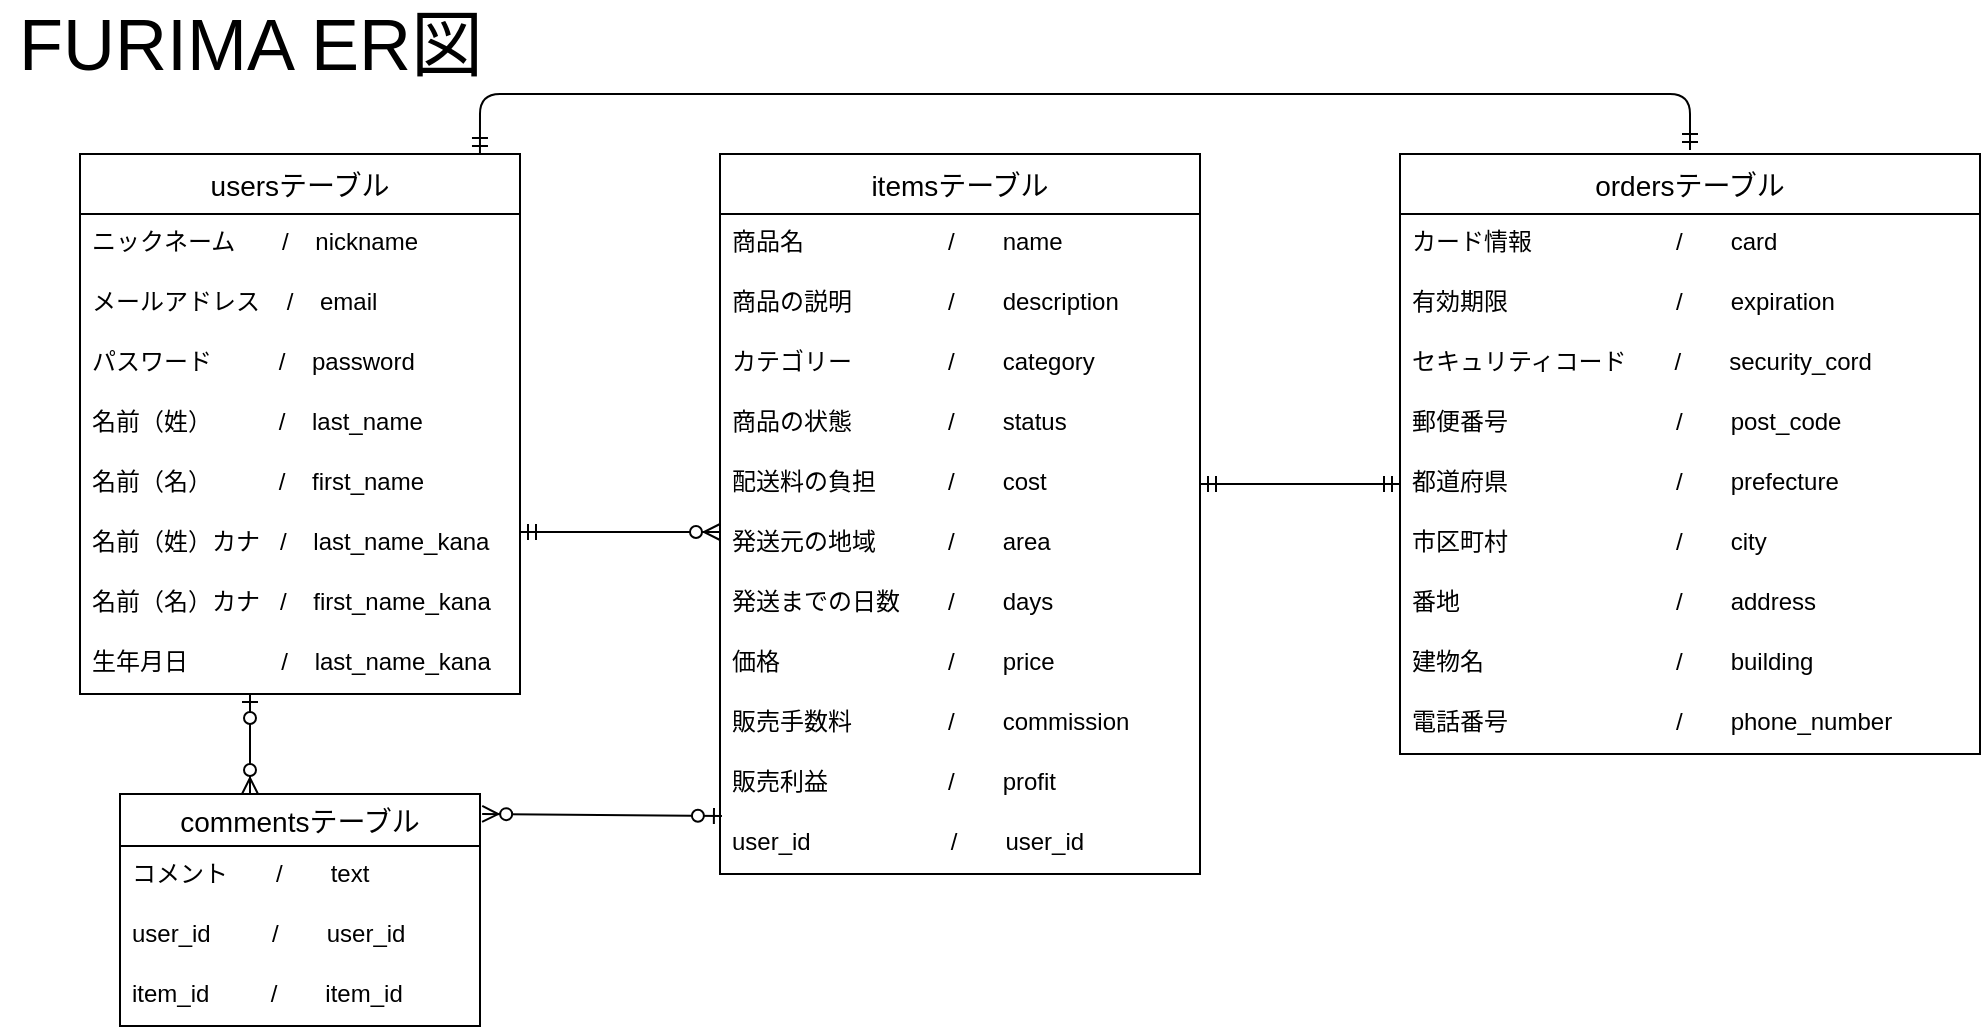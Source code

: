 <mxfile>
    <diagram id="dOW-kGyfcOs2Eu9_T7XQ" name="ページ1">
        <mxGraphModel dx="882" dy="586" grid="1" gridSize="10" guides="1" tooltips="1" connect="1" arrows="1" fold="1" page="1" pageScale="1" pageWidth="1169" pageHeight="827" math="0" shadow="0">
            <root>
                <mxCell id="0"/>
                <mxCell id="1" parent="0"/>
                <mxCell id="2" value="usersテーブル" style="swimlane;fontStyle=0;childLayout=stackLayout;horizontal=1;startSize=30;horizontalStack=0;resizeParent=1;resizeParentMax=0;resizeLast=0;collapsible=1;marginBottom=0;align=center;fontSize=14;" parent="1" vertex="1">
                    <mxGeometry x="40" y="80" width="220" height="270" as="geometry"/>
                </mxCell>
                <mxCell id="3" value="ニックネーム       /    nickname" style="text;strokeColor=none;fillColor=none;spacingLeft=4;spacingRight=4;overflow=hidden;rotatable=0;points=[[0,0.5],[1,0.5]];portConstraint=eastwest;fontSize=12;" parent="2" vertex="1">
                    <mxGeometry y="30" width="220" height="30" as="geometry"/>
                </mxCell>
                <mxCell id="4" value="メールアドレス    /    email" style="text;strokeColor=none;fillColor=none;spacingLeft=4;spacingRight=4;overflow=hidden;rotatable=0;points=[[0,0.5],[1,0.5]];portConstraint=eastwest;fontSize=12;" parent="2" vertex="1">
                    <mxGeometry y="60" width="220" height="30" as="geometry"/>
                </mxCell>
                <mxCell id="5" value="パスワード          /    password" style="text;strokeColor=none;fillColor=none;spacingLeft=4;spacingRight=4;overflow=hidden;rotatable=0;points=[[0,0.5],[1,0.5]];portConstraint=eastwest;fontSize=12;" parent="2" vertex="1">
                    <mxGeometry y="90" width="220" height="30" as="geometry"/>
                </mxCell>
                <mxCell id="7" value="名前（姓）          /    last_name" style="text;strokeColor=none;fillColor=none;spacingLeft=4;spacingRight=4;overflow=hidden;rotatable=0;points=[[0,0.5],[1,0.5]];portConstraint=eastwest;fontSize=12;" parent="2" vertex="1">
                    <mxGeometry y="120" width="220" height="30" as="geometry"/>
                </mxCell>
                <mxCell id="10" value="名前（名）          /    first_name" style="text;strokeColor=none;fillColor=none;spacingLeft=4;spacingRight=4;overflow=hidden;rotatable=0;points=[[0,0.5],[1,0.5]];portConstraint=eastwest;fontSize=12;" parent="2" vertex="1">
                    <mxGeometry y="150" width="220" height="30" as="geometry"/>
                </mxCell>
                <mxCell id="11" value="名前（姓）カナ   /    last_name_kana" style="text;strokeColor=none;fillColor=none;spacingLeft=4;spacingRight=4;overflow=hidden;rotatable=0;points=[[0,0.5],[1,0.5]];portConstraint=eastwest;fontSize=12;" parent="2" vertex="1">
                    <mxGeometry y="180" width="220" height="30" as="geometry"/>
                </mxCell>
                <mxCell id="12" value="名前（名）カナ   /    first_name_kana" style="text;strokeColor=none;fillColor=none;spacingLeft=4;spacingRight=4;overflow=hidden;rotatable=0;points=[[0,0.5],[1,0.5]];portConstraint=eastwest;fontSize=12;" parent="2" vertex="1">
                    <mxGeometry y="210" width="220" height="30" as="geometry"/>
                </mxCell>
                <mxCell id="13" value="生年月日              /    last_name_kana" style="text;strokeColor=none;fillColor=none;spacingLeft=4;spacingRight=4;overflow=hidden;rotatable=0;points=[[0,0.5],[1,0.5]];portConstraint=eastwest;fontSize=12;" parent="2" vertex="1">
                    <mxGeometry y="240" width="220" height="30" as="geometry"/>
                </mxCell>
                <mxCell id="15" value="&lt;font style=&quot;font-size: 36px&quot;&gt;FURIMA ER図&lt;/font&gt;" style="text;html=1;align=center;verticalAlign=middle;resizable=0;points=[];autosize=1;strokeColor=none;fillColor=none;" parent="1" vertex="1">
                    <mxGeometry y="10" width="250" height="30" as="geometry"/>
                </mxCell>
                <mxCell id="16" value="itemsテーブル" style="swimlane;fontStyle=0;childLayout=stackLayout;horizontal=1;startSize=30;horizontalStack=0;resizeParent=1;resizeParentMax=0;resizeLast=0;collapsible=1;marginBottom=0;align=center;fontSize=14;" parent="1" vertex="1">
                    <mxGeometry x="360" y="80" width="240" height="360" as="geometry"/>
                </mxCell>
                <mxCell id="18" value="商品名　　　　　　/　　name" style="text;strokeColor=none;fillColor=none;spacingLeft=4;spacingRight=4;overflow=hidden;rotatable=0;points=[[0,0.5],[1,0.5]];portConstraint=eastwest;fontSize=12;" parent="16" vertex="1">
                    <mxGeometry y="30" width="240" height="30" as="geometry"/>
                </mxCell>
                <mxCell id="19" value="商品の説明　　　　/　　description" style="text;strokeColor=none;fillColor=none;spacingLeft=4;spacingRight=4;overflow=hidden;rotatable=0;points=[[0,0.5],[1,0.5]];portConstraint=eastwest;fontSize=12;" parent="16" vertex="1">
                    <mxGeometry y="60" width="240" height="30" as="geometry"/>
                </mxCell>
                <mxCell id="20" value="カテゴリー　　　　/　　category" style="text;strokeColor=none;fillColor=none;spacingLeft=4;spacingRight=4;overflow=hidden;rotatable=0;points=[[0,0.5],[1,0.5]];portConstraint=eastwest;fontSize=12;" parent="16" vertex="1">
                    <mxGeometry y="90" width="240" height="30" as="geometry"/>
                </mxCell>
                <mxCell id="21" value="商品の状態　　　　/　　status" style="text;strokeColor=none;fillColor=none;spacingLeft=4;spacingRight=4;overflow=hidden;rotatable=0;points=[[0,0.5],[1,0.5]];portConstraint=eastwest;fontSize=12;" parent="16" vertex="1">
                    <mxGeometry y="120" width="240" height="30" as="geometry"/>
                </mxCell>
                <mxCell id="22" value="配送料の負担　　　/　　cost" style="text;strokeColor=none;fillColor=none;spacingLeft=4;spacingRight=4;overflow=hidden;rotatable=0;points=[[0,0.5],[1,0.5]];portConstraint=eastwest;fontSize=12;" parent="16" vertex="1">
                    <mxGeometry y="150" width="240" height="30" as="geometry"/>
                </mxCell>
                <mxCell id="23" value="発送元の地域　　　/　　area" style="text;strokeColor=none;fillColor=none;spacingLeft=4;spacingRight=4;overflow=hidden;rotatable=0;points=[[0,0.5],[1,0.5]];portConstraint=eastwest;fontSize=12;" parent="16" vertex="1">
                    <mxGeometry y="180" width="240" height="30" as="geometry"/>
                </mxCell>
                <mxCell id="25" value="発送までの日数　　/　　days" style="text;strokeColor=none;fillColor=none;spacingLeft=4;spacingRight=4;overflow=hidden;rotatable=0;points=[[0,0.5],[1,0.5]];portConstraint=eastwest;fontSize=12;" parent="16" vertex="1">
                    <mxGeometry y="210" width="240" height="30" as="geometry"/>
                </mxCell>
                <mxCell id="26" value="価格　　　　　　　/　　price" style="text;strokeColor=none;fillColor=none;spacingLeft=4;spacingRight=4;overflow=hidden;rotatable=0;points=[[0,0.5],[1,0.5]];portConstraint=eastwest;fontSize=12;" parent="16" vertex="1">
                    <mxGeometry y="240" width="240" height="30" as="geometry"/>
                </mxCell>
                <mxCell id="27" value="販売手数料　　　　/　　commission" style="text;strokeColor=none;fillColor=none;spacingLeft=4;spacingRight=4;overflow=hidden;rotatable=0;points=[[0,0.5],[1,0.5]];portConstraint=eastwest;fontSize=12;" parent="16" vertex="1">
                    <mxGeometry y="270" width="240" height="30" as="geometry"/>
                </mxCell>
                <mxCell id="28" value="販売利益　　　　　/　　profit" style="text;strokeColor=none;fillColor=none;spacingLeft=4;spacingRight=4;overflow=hidden;rotatable=0;points=[[0,0.5],[1,0.5]];portConstraint=eastwest;fontSize=12;" parent="16" vertex="1">
                    <mxGeometry y="300" width="240" height="30" as="geometry"/>
                </mxCell>
                <mxCell id="29" value="user_id　　　　　   /　　user_id" style="text;strokeColor=none;fillColor=none;spacingLeft=4;spacingRight=4;overflow=hidden;rotatable=0;points=[[0,0.5],[1,0.5]];portConstraint=eastwest;fontSize=12;" parent="16" vertex="1">
                    <mxGeometry y="330" width="240" height="30" as="geometry"/>
                </mxCell>
                <mxCell id="30" value="" style="edgeStyle=entityRelationEdgeStyle;fontSize=12;html=1;endArrow=ERzeroToMany;startArrow=ERmandOne;" parent="1" edge="1">
                    <mxGeometry width="100" height="100" relative="1" as="geometry">
                        <mxPoint x="260" y="269" as="sourcePoint"/>
                        <mxPoint x="360" y="269" as="targetPoint"/>
                    </mxGeometry>
                </mxCell>
                <mxCell id="31" value="ordersテーブル" style="swimlane;fontStyle=0;childLayout=stackLayout;horizontal=1;startSize=30;horizontalStack=0;resizeParent=1;resizeParentMax=0;resizeLast=0;collapsible=1;marginBottom=0;align=center;fontSize=14;" parent="1" vertex="1">
                    <mxGeometry x="700" y="80" width="290" height="300" as="geometry"/>
                </mxCell>
                <mxCell id="32" value="カード情報　　　　　　/　　card" style="text;strokeColor=none;fillColor=none;spacingLeft=4;spacingRight=4;overflow=hidden;rotatable=0;points=[[0,0.5],[1,0.5]];portConstraint=eastwest;fontSize=12;" parent="31" vertex="1">
                    <mxGeometry y="30" width="290" height="30" as="geometry"/>
                </mxCell>
                <mxCell id="33" value="有効期限　　　　　　　/　　expiration" style="text;strokeColor=none;fillColor=none;spacingLeft=4;spacingRight=4;overflow=hidden;rotatable=0;points=[[0,0.5],[1,0.5]];portConstraint=eastwest;fontSize=12;" parent="31" vertex="1">
                    <mxGeometry y="60" width="290" height="30" as="geometry"/>
                </mxCell>
                <mxCell id="34" value="セキュリティコード　　/　　security_cord" style="text;strokeColor=none;fillColor=none;spacingLeft=4;spacingRight=4;overflow=hidden;rotatable=0;points=[[0,0.5],[1,0.5]];portConstraint=eastwest;fontSize=12;" parent="31" vertex="1">
                    <mxGeometry y="90" width="290" height="30" as="geometry"/>
                </mxCell>
                <mxCell id="41" value="郵便番号　　　　　　　/　　post_code" style="text;strokeColor=none;fillColor=none;spacingLeft=4;spacingRight=4;overflow=hidden;rotatable=0;points=[[0,0.5],[1,0.5]];portConstraint=eastwest;fontSize=12;" parent="31" vertex="1">
                    <mxGeometry y="120" width="290" height="30" as="geometry"/>
                </mxCell>
                <mxCell id="42" value="都道府県　　　　　　　/　　prefecture" style="text;strokeColor=none;fillColor=none;spacingLeft=4;spacingRight=4;overflow=hidden;rotatable=0;points=[[0,0.5],[1,0.5]];portConstraint=eastwest;fontSize=12;" parent="31" vertex="1">
                    <mxGeometry y="150" width="290" height="30" as="geometry"/>
                </mxCell>
                <mxCell id="43" value="市区町村　　　　　　　/　　city" style="text;strokeColor=none;fillColor=none;spacingLeft=4;spacingRight=4;overflow=hidden;rotatable=0;points=[[0,0.5],[1,0.5]];portConstraint=eastwest;fontSize=12;" parent="31" vertex="1">
                    <mxGeometry y="180" width="290" height="30" as="geometry"/>
                </mxCell>
                <mxCell id="44" value="番地　　　　　　　　　/　　address" style="text;strokeColor=none;fillColor=none;spacingLeft=4;spacingRight=4;overflow=hidden;rotatable=0;points=[[0,0.5],[1,0.5]];portConstraint=eastwest;fontSize=12;" parent="31" vertex="1">
                    <mxGeometry y="210" width="290" height="30" as="geometry"/>
                </mxCell>
                <mxCell id="45" value="建物名　　　　　　　　/　　building" style="text;strokeColor=none;fillColor=none;spacingLeft=4;spacingRight=4;overflow=hidden;rotatable=0;points=[[0,0.5],[1,0.5]];portConstraint=eastwest;fontSize=12;" parent="31" vertex="1">
                    <mxGeometry y="240" width="290" height="30" as="geometry"/>
                </mxCell>
                <mxCell id="46" value="電話番号　　　　　　　/　　phone_number" style="text;strokeColor=none;fillColor=none;spacingLeft=4;spacingRight=4;overflow=hidden;rotatable=0;points=[[0,0.5],[1,0.5]];portConstraint=eastwest;fontSize=12;" parent="31" vertex="1">
                    <mxGeometry y="270" width="290" height="30" as="geometry"/>
                </mxCell>
                <mxCell id="35" value="commentsテーブル" style="swimlane;fontStyle=0;childLayout=stackLayout;horizontal=1;startSize=26;horizontalStack=0;resizeParent=1;resizeParentMax=0;resizeLast=0;collapsible=1;marginBottom=0;align=center;fontSize=14;" parent="1" vertex="1">
                    <mxGeometry x="60" y="400" width="180" height="116" as="geometry"/>
                </mxCell>
                <mxCell id="36" value="コメント　　/　　text" style="text;strokeColor=none;fillColor=none;spacingLeft=4;spacingRight=4;overflow=hidden;rotatable=0;points=[[0,0.5],[1,0.5]];portConstraint=eastwest;fontSize=12;" parent="35" vertex="1">
                    <mxGeometry y="26" width="180" height="30" as="geometry"/>
                </mxCell>
                <mxCell id="37" value="user_id　　  /　　user_id" style="text;strokeColor=none;fillColor=none;spacingLeft=4;spacingRight=4;overflow=hidden;rotatable=0;points=[[0,0.5],[1,0.5]];portConstraint=eastwest;fontSize=12;" parent="35" vertex="1">
                    <mxGeometry y="56" width="180" height="30" as="geometry"/>
                </mxCell>
                <mxCell id="38" value="item_id　　  /　　item_id" style="text;strokeColor=none;fillColor=none;spacingLeft=4;spacingRight=4;overflow=hidden;rotatable=0;points=[[0,0.5],[1,0.5]];portConstraint=eastwest;fontSize=12;" parent="35" vertex="1">
                    <mxGeometry y="86" width="180" height="30" as="geometry"/>
                </mxCell>
                <mxCell id="39" value="" style="fontSize=12;html=1;endArrow=ERzeroToMany;startArrow=ERzeroToOne;" parent="1" edge="1">
                    <mxGeometry width="100" height="100" relative="1" as="geometry">
                        <mxPoint x="125" y="350" as="sourcePoint"/>
                        <mxPoint x="125" y="400" as="targetPoint"/>
                    </mxGeometry>
                </mxCell>
                <mxCell id="40" value="" style="fontSize=12;html=1;endArrow=ERzeroToMany;startArrow=ERzeroToOne;exitX=0.004;exitY=1.033;exitDx=0;exitDy=0;exitPerimeter=0;entryX=1.006;entryY=0.086;entryDx=0;entryDy=0;entryPerimeter=0;" parent="1" source="28" target="35" edge="1">
                    <mxGeometry width="100" height="100" relative="1" as="geometry">
                        <mxPoint x="250" y="560" as="sourcePoint"/>
                        <mxPoint x="250" y="411" as="targetPoint"/>
                        <Array as="points"/>
                    </mxGeometry>
                </mxCell>
                <mxCell id="47" value="" style="fontSize=12;html=1;endArrow=ERmandOne;startArrow=ERmandOne;entryX=0;entryY=0.5;entryDx=0;entryDy=0;exitX=1;exitY=0.5;exitDx=0;exitDy=0;" parent="1" source="22" target="42" edge="1">
                    <mxGeometry width="100" height="100" relative="1" as="geometry">
                        <mxPoint x="610" y="240" as="sourcePoint"/>
                        <mxPoint x="630" y="250" as="targetPoint"/>
                        <Array as="points"/>
                    </mxGeometry>
                </mxCell>
                <mxCell id="48" value="" style="edgeStyle=orthogonalEdgeStyle;fontSize=12;html=1;endArrow=ERmandOne;startArrow=ERmandOne;exitX=0.909;exitY=0;exitDx=0;exitDy=0;exitPerimeter=0;" parent="1" source="2" edge="1">
                    <mxGeometry width="100" height="100" relative="1" as="geometry">
                        <mxPoint x="530" y="350" as="sourcePoint"/>
                        <mxPoint x="845" y="78" as="targetPoint"/>
                        <Array as="points">
                            <mxPoint x="240" y="50"/>
                            <mxPoint x="845" y="50"/>
                        </Array>
                    </mxGeometry>
                </mxCell>
            </root>
        </mxGraphModel>
    </diagram>
</mxfile>